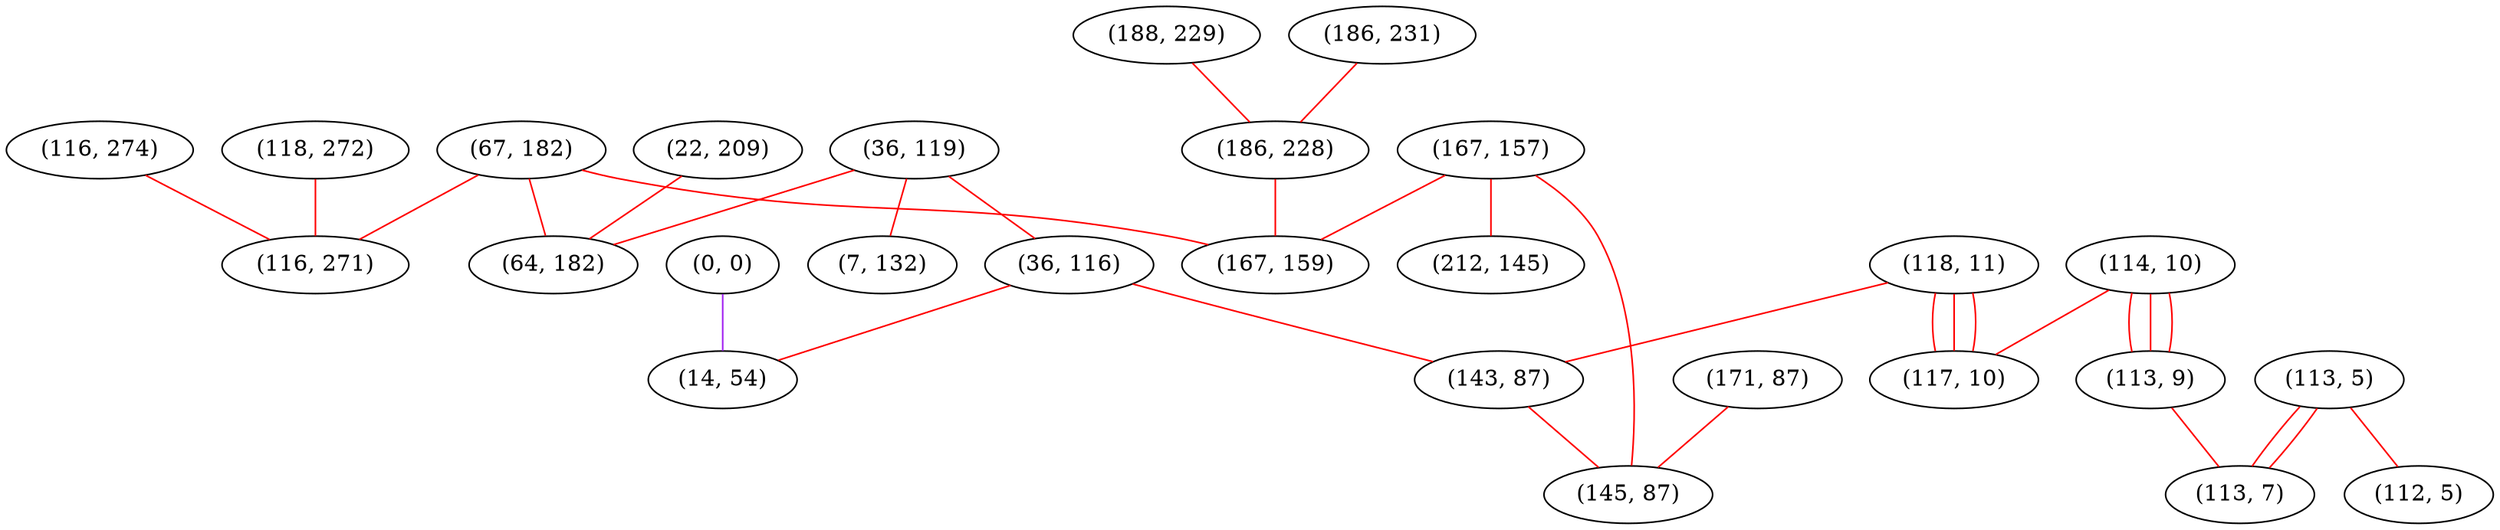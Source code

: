 graph "" {
"(67, 182)";
"(22, 209)";
"(118, 272)";
"(116, 274)";
"(188, 229)";
"(113, 5)";
"(36, 119)";
"(118, 11)";
"(167, 157)";
"(114, 10)";
"(0, 0)";
"(112, 5)";
"(113, 9)";
"(186, 231)";
"(117, 10)";
"(186, 228)";
"(116, 271)";
"(36, 116)";
"(212, 145)";
"(64, 182)";
"(143, 87)";
"(113, 7)";
"(7, 132)";
"(171, 87)";
"(167, 159)";
"(145, 87)";
"(14, 54)";
"(67, 182)" -- "(64, 182)"  [color=red, key=0, weight=1];
"(67, 182)" -- "(116, 271)"  [color=red, key=0, weight=1];
"(67, 182)" -- "(167, 159)"  [color=red, key=0, weight=1];
"(22, 209)" -- "(64, 182)"  [color=red, key=0, weight=1];
"(118, 272)" -- "(116, 271)"  [color=red, key=0, weight=1];
"(116, 274)" -- "(116, 271)"  [color=red, key=0, weight=1];
"(188, 229)" -- "(186, 228)"  [color=red, key=0, weight=1];
"(113, 5)" -- "(112, 5)"  [color=red, key=0, weight=1];
"(113, 5)" -- "(113, 7)"  [color=red, key=0, weight=1];
"(113, 5)" -- "(113, 7)"  [color=red, key=1, weight=1];
"(36, 119)" -- "(7, 132)"  [color=red, key=0, weight=1];
"(36, 119)" -- "(64, 182)"  [color=red, key=0, weight=1];
"(36, 119)" -- "(36, 116)"  [color=red, key=0, weight=1];
"(118, 11)" -- "(117, 10)"  [color=red, key=0, weight=1];
"(118, 11)" -- "(117, 10)"  [color=red, key=1, weight=1];
"(118, 11)" -- "(117, 10)"  [color=red, key=2, weight=1];
"(118, 11)" -- "(143, 87)"  [color=red, key=0, weight=1];
"(167, 157)" -- "(212, 145)"  [color=red, key=0, weight=1];
"(167, 157)" -- "(167, 159)"  [color=red, key=0, weight=1];
"(167, 157)" -- "(145, 87)"  [color=red, key=0, weight=1];
"(114, 10)" -- "(117, 10)"  [color=red, key=0, weight=1];
"(114, 10)" -- "(113, 9)"  [color=red, key=0, weight=1];
"(114, 10)" -- "(113, 9)"  [color=red, key=1, weight=1];
"(114, 10)" -- "(113, 9)"  [color=red, key=2, weight=1];
"(0, 0)" -- "(14, 54)"  [color=purple, key=0, weight=4];
"(113, 9)" -- "(113, 7)"  [color=red, key=0, weight=1];
"(186, 231)" -- "(186, 228)"  [color=red, key=0, weight=1];
"(186, 228)" -- "(167, 159)"  [color=red, key=0, weight=1];
"(36, 116)" -- "(143, 87)"  [color=red, key=0, weight=1];
"(36, 116)" -- "(14, 54)"  [color=red, key=0, weight=1];
"(143, 87)" -- "(145, 87)"  [color=red, key=0, weight=1];
"(171, 87)" -- "(145, 87)"  [color=red, key=0, weight=1];
}
